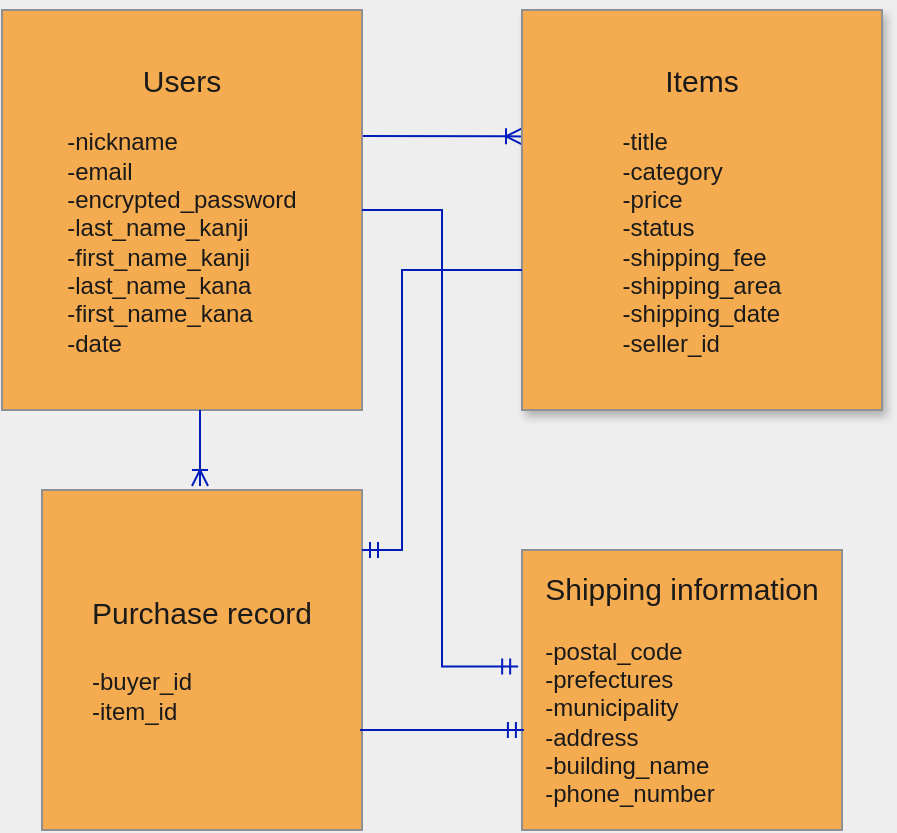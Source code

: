 <mxfile>
    <diagram id="1wgw9jmFGFWHogfvo0FG" name="ページ1">
        <mxGraphModel dx="848" dy="565" grid="1" gridSize="10" guides="1" tooltips="1" connect="1" arrows="1" fold="1" page="1" pageScale="1" pageWidth="827" pageHeight="1169" background="#EEEEEE" math="0" shadow="0">
            <root>
                <mxCell id="0"/>
                <mxCell id="1" parent="0"/>
                <mxCell id="37" style="edgeStyle=none;rounded=0;orthogonalLoop=1;jettySize=auto;html=1;exitX=0.994;exitY=0.315;exitDx=0;exitDy=0;exitPerimeter=0;endArrow=ERoneToMany;endFill=0;fillColor=#0050ef;strokeColor=#001DBC;entryX=0;entryY=0.316;entryDx=0;entryDy=0;entryPerimeter=0;" edge="1" parent="1" source="3" target="8">
                    <mxGeometry relative="1" as="geometry">
                        <mxPoint x="270" y="109" as="targetPoint"/>
                        <Array as="points"/>
                    </mxGeometry>
                </mxCell>
                <mxCell id="2" value="" style="shape=table;html=1;whiteSpace=wrap;startSize=0;container=1;collapsible=0;childLayout=tableLayout;fillColor=#F5AB50;strokeColor=#909090;fontColor=#1A1A1A;" parent="1" vertex="1">
                    <mxGeometry x="20" y="40" width="180" height="200" as="geometry"/>
                </mxCell>
                <mxCell id="3" value="" style="shape=partialRectangle;html=1;whiteSpace=wrap;collapsible=0;dropTarget=0;pointerEvents=0;fillColor=none;top=0;left=0;bottom=0;right=0;points=[[0,0.5],[1,0.5]];portConstraint=eastwest;strokeColor=#909090;fontColor=#1A1A1A;" parent="2" vertex="1">
                    <mxGeometry width="180" height="200" as="geometry"/>
                </mxCell>
                <mxCell id="4" value="&lt;font style=&quot;font-size: 15px&quot;&gt;Users&lt;/font&gt;&lt;br&gt;&lt;div style=&quot;text-align: left&quot;&gt;&lt;span&gt;&lt;br&gt;&lt;/span&gt;&lt;/div&gt;&lt;div style=&quot;text-align: left&quot;&gt;&lt;span&gt;-nickname&lt;/span&gt;&lt;/div&gt;&lt;div style=&quot;text-align: left&quot;&gt;&lt;span&gt;-email&lt;/span&gt;&lt;/div&gt;&lt;div style=&quot;text-align: left&quot;&gt;&lt;span&gt;-encrypted_password&lt;/span&gt;&lt;/div&gt;&lt;div style=&quot;text-align: left&quot;&gt;&lt;span&gt;-last_name_kanji&lt;/span&gt;&lt;/div&gt;&lt;div style=&quot;text-align: left&quot;&gt;&lt;span&gt;-first_name_kanji&lt;/span&gt;&lt;/div&gt;&lt;div style=&quot;text-align: left&quot;&gt;&lt;span&gt;-last_name_kana&lt;/span&gt;&lt;/div&gt;&lt;div style=&quot;text-align: left&quot;&gt;&lt;span&gt;-first_name_kana&lt;/span&gt;&lt;/div&gt;&lt;div style=&quot;text-align: left&quot;&gt;&lt;span&gt;-date&lt;/span&gt;&lt;/div&gt;" style="shape=partialRectangle;html=1;whiteSpace=wrap;connectable=0;overflow=hidden;fillColor=none;top=0;left=0;bottom=0;right=0;strokeColor=#909090;fontColor=#1A1A1A;" parent="3" vertex="1">
                    <mxGeometry width="180" height="200" as="geometry"/>
                </mxCell>
                <mxCell id="7" value="" style="shape=table;html=1;whiteSpace=wrap;startSize=0;container=1;collapsible=0;childLayout=tableLayout;strokeColor=#909090;shadow=1;fillColor=#F5AB50;fontColor=#1A1A1A;" parent="1" vertex="1">
                    <mxGeometry x="280" y="40" width="180" height="200" as="geometry"/>
                </mxCell>
                <mxCell id="8" value="" style="shape=partialRectangle;html=1;whiteSpace=wrap;collapsible=0;dropTarget=0;pointerEvents=0;fillColor=none;top=0;left=0;bottom=0;right=0;points=[[0,0.5],[1,0.5]];portConstraint=eastwest;strokeColor=#909090;fontColor=#1A1A1A;" parent="7" vertex="1">
                    <mxGeometry width="180" height="200" as="geometry"/>
                </mxCell>
                <mxCell id="9" value="&lt;font style=&quot;font-size: 15px&quot;&gt;Items&lt;br&gt;&lt;/font&gt;&lt;br&gt;&lt;div style=&quot;text-align: left&quot;&gt;&lt;span&gt;-title&lt;/span&gt;&lt;/div&gt;&lt;div style=&quot;text-align: left&quot;&gt;&lt;span&gt;-category&lt;/span&gt;&lt;/div&gt;&lt;div style=&quot;text-align: left&quot;&gt;&lt;span&gt;-price&lt;/span&gt;&lt;/div&gt;&lt;div style=&quot;text-align: left&quot;&gt;&lt;span&gt;-status&lt;/span&gt;&lt;/div&gt;&lt;div style=&quot;text-align: left&quot;&gt;&lt;span&gt;-shipping_fee&lt;/span&gt;&lt;/div&gt;&lt;div style=&quot;text-align: left&quot;&gt;&lt;span&gt;-shipping_area&lt;/span&gt;&lt;/div&gt;&lt;div style=&quot;text-align: left&quot;&gt;&lt;span&gt;-shipping_date&lt;/span&gt;&lt;/div&gt;&lt;div style=&quot;text-align: left&quot;&gt;-seller_id&lt;span&gt;&lt;br&gt;&lt;/span&gt;&lt;/div&gt;" style="shape=partialRectangle;html=1;whiteSpace=wrap;connectable=0;overflow=hidden;fillColor=none;top=0;left=0;bottom=0;right=0;strokeColor=#909090;fontColor=#1A1A1A;" parent="8" vertex="1">
                    <mxGeometry width="180" height="200" as="geometry"/>
                </mxCell>
                <mxCell id="10" value="" style="shape=table;html=1;whiteSpace=wrap;startSize=0;container=1;collapsible=0;childLayout=tableLayout;fillColor=#F5AB50;strokeColor=#909090;fontColor=#1A1A1A;" parent="1" vertex="1">
                    <mxGeometry x="40" y="280" width="160" height="170" as="geometry"/>
                </mxCell>
                <mxCell id="11" value="" style="shape=partialRectangle;html=1;whiteSpace=wrap;collapsible=0;dropTarget=0;pointerEvents=0;fillColor=none;top=0;left=0;bottom=0;right=0;points=[[0,0.5],[1,0.5]];portConstraint=eastwest;strokeColor=#909090;fontColor=#1A1A1A;" parent="10" vertex="1">
                    <mxGeometry width="160" height="170" as="geometry"/>
                </mxCell>
                <mxCell id="12" value="&lt;font style=&quot;font-size: 15px&quot;&gt;Purchase record&lt;br&gt;&lt;br&gt;&lt;/font&gt;&lt;div style=&quot;text-align: left&quot;&gt;&lt;span&gt;-buyer_id&lt;/span&gt;&lt;/div&gt;&lt;div style=&quot;text-align: left&quot;&gt;-item_id&lt;/div&gt;" style="shape=partialRectangle;html=1;whiteSpace=wrap;connectable=0;overflow=hidden;fillColor=none;top=0;left=0;bottom=0;right=0;strokeColor=#909090;fontColor=#1A1A1A;" parent="11" vertex="1">
                    <mxGeometry width="160" height="170" as="geometry"/>
                </mxCell>
                <mxCell id="13" value="" style="shape=table;html=1;whiteSpace=wrap;startSize=0;container=1;collapsible=0;childLayout=tableLayout;fillColor=#F5AB50;strokeColor=#909090;fontColor=#1A1A1A;" parent="1" vertex="1">
                    <mxGeometry x="280" y="310" width="160" height="140" as="geometry"/>
                </mxCell>
                <mxCell id="14" value="" style="shape=partialRectangle;html=1;whiteSpace=wrap;collapsible=0;dropTarget=0;pointerEvents=0;fillColor=none;top=0;left=0;bottom=0;right=0;points=[[0,0.5],[1,0.5]];portConstraint=eastwest;strokeColor=#909090;fontColor=#1A1A1A;" parent="13" vertex="1">
                    <mxGeometry width="160" height="140" as="geometry"/>
                </mxCell>
                <mxCell id="15" value="&lt;font style=&quot;font-size: 15px&quot;&gt;Shipping information&lt;/font&gt;&lt;br&gt;&lt;br&gt;&lt;div style=&quot;text-align: left&quot;&gt;&lt;span&gt;-postal_code&lt;/span&gt;&lt;/div&gt;&lt;div style=&quot;text-align: left&quot;&gt;&lt;span&gt;-prefectures&lt;/span&gt;&lt;/div&gt;&lt;div style=&quot;text-align: left&quot;&gt;&lt;span&gt;-municipality&lt;/span&gt;&lt;/div&gt;&lt;div style=&quot;text-align: left&quot;&gt;&lt;span&gt;-address&lt;/span&gt;&lt;/div&gt;&lt;div style=&quot;text-align: left&quot;&gt;&lt;span&gt;-building_name&lt;/span&gt;&lt;/div&gt;&lt;div style=&quot;text-align: left&quot;&gt;&lt;span&gt;-phone_number&lt;/span&gt;&lt;/div&gt;" style="shape=partialRectangle;html=1;whiteSpace=wrap;connectable=0;overflow=hidden;fillColor=none;top=0;left=0;bottom=0;right=0;strokeColor=#909090;fontColor=#1A1A1A;" parent="14" vertex="1">
                    <mxGeometry width="160" height="140" as="geometry"/>
                </mxCell>
                <mxCell id="39" style="edgeStyle=orthogonalEdgeStyle;rounded=0;orthogonalLoop=1;jettySize=auto;html=1;entryX=-0.012;entryY=0.416;entryDx=0;entryDy=0;entryPerimeter=0;endArrow=ERmandOne;endFill=0;fillColor=#0050ef;strokeColor=#001DBC;" edge="1" parent="1" source="3" target="14">
                    <mxGeometry relative="1" as="geometry"/>
                </mxCell>
                <mxCell id="40" style="edgeStyle=orthogonalEdgeStyle;rounded=0;orthogonalLoop=1;jettySize=auto;html=1;endArrow=ERmandOne;endFill=0;fillColor=#0050ef;strokeColor=#001DBC;" edge="1" parent="1" source="8" target="11">
                    <mxGeometry relative="1" as="geometry">
                        <mxPoint x="202" y="309" as="targetPoint"/>
                        <Array as="points">
                            <mxPoint x="220" y="170"/>
                            <mxPoint x="220" y="310"/>
                        </Array>
                    </mxGeometry>
                </mxCell>
                <mxCell id="41" style="edgeStyle=none;rounded=0;orthogonalLoop=1;jettySize=auto;html=1;endArrow=ERoneToMany;endFill=0;fillColor=#0050ef;strokeColor=#001DBC;" edge="1" parent="1">
                    <mxGeometry relative="1" as="geometry">
                        <mxPoint x="119" y="278" as="targetPoint"/>
                        <mxPoint x="119" y="240" as="sourcePoint"/>
                        <Array as="points">
                            <mxPoint x="119" y="250"/>
                        </Array>
                    </mxGeometry>
                </mxCell>
                <mxCell id="42" style="edgeStyle=none;rounded=0;orthogonalLoop=1;jettySize=auto;html=1;endArrow=ERmandOne;endFill=0;fillColor=#0050ef;strokeColor=#001DBC;entryX=0.006;entryY=0.643;entryDx=0;entryDy=0;entryPerimeter=0;" edge="1" parent="1" target="14">
                    <mxGeometry relative="1" as="geometry">
                        <mxPoint x="199" y="400" as="sourcePoint"/>
                        <mxPoint x="280" y="402" as="targetPoint"/>
                        <Array as="points">
                            <mxPoint x="250" y="400"/>
                        </Array>
                    </mxGeometry>
                </mxCell>
            </root>
        </mxGraphModel>
    </diagram>
</mxfile>